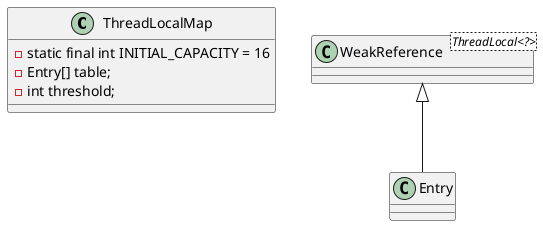 @startuml
'https://plantuml.com/class-diagram

class ThreadLocalMap{
-static final int INITIAL_CAPACITY = 16
- Entry[] table;
- int threshold;

}



class Entry{

}

class WeakReference<ThreadLocal<?>>{
}

WeakReference <|-- Entry

@enduml